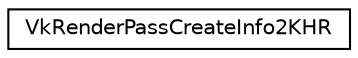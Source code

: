 digraph "Graphical Class Hierarchy"
{
 // LATEX_PDF_SIZE
  edge [fontname="Helvetica",fontsize="10",labelfontname="Helvetica",labelfontsize="10"];
  node [fontname="Helvetica",fontsize="10",shape=record];
  rankdir="LR";
  Node0 [label="VkRenderPassCreateInfo2KHR",height=0.2,width=0.4,color="black", fillcolor="white", style="filled",URL="$d3/d2d/structVkRenderPassCreateInfo2KHR.html",tooltip=" "];
}

